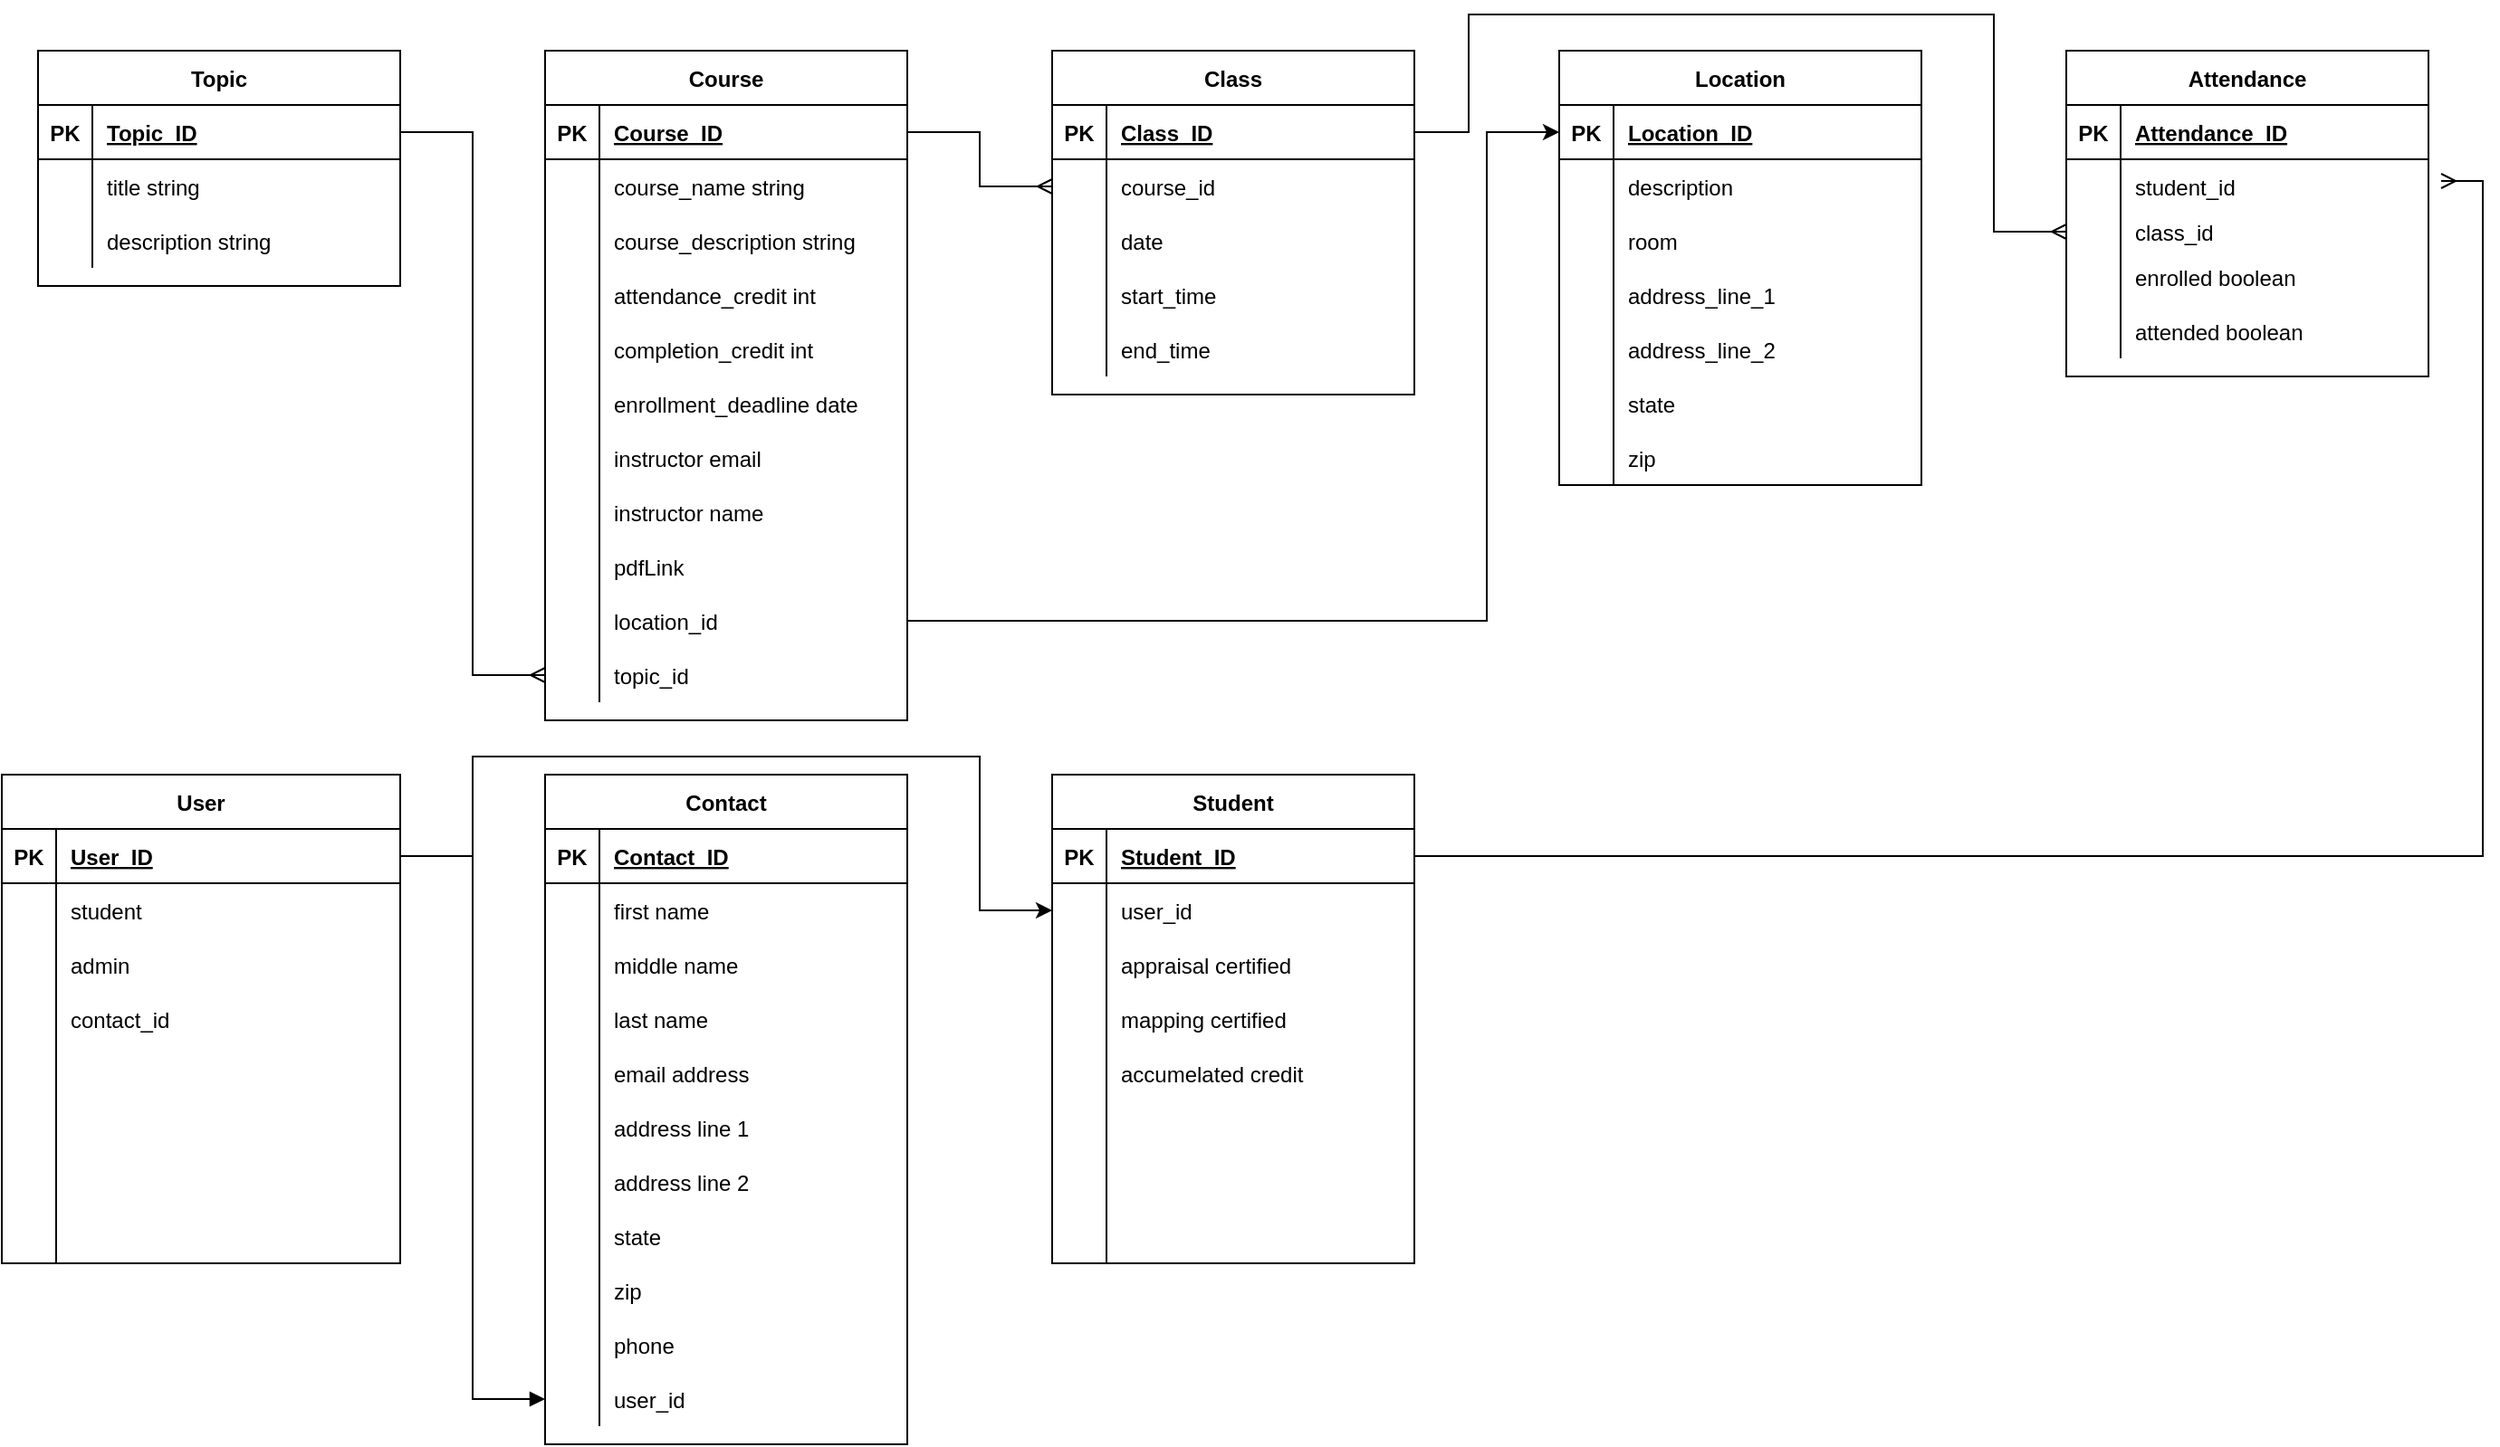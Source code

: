 <mxfile version="23.1.0" type="device">
  <diagram id="R2lEEEUBdFMjLlhIrx00" name="Page-1">
    <mxGraphModel dx="1434" dy="746" grid="1" gridSize="10" guides="1" tooltips="1" connect="1" arrows="1" fold="1" page="1" pageScale="1" pageWidth="1400" pageHeight="850" math="0" shadow="0" extFonts="Permanent Marker^https://fonts.googleapis.com/css?family=Permanent+Marker">
      <root>
        <mxCell id="0" />
        <mxCell id="1" parent="0" />
        <mxCell id="C-vyLk0tnHw3VtMMgP7b-2" value="Attendance" style="shape=table;startSize=30;container=1;collapsible=1;childLayout=tableLayout;fixedRows=1;rowLines=0;fontStyle=1;align=center;resizeLast=1;" parent="1" vertex="1">
          <mxGeometry x="1160" y="40" width="200" height="180" as="geometry" />
        </mxCell>
        <mxCell id="C-vyLk0tnHw3VtMMgP7b-3" value="" style="shape=partialRectangle;collapsible=0;dropTarget=0;pointerEvents=0;fillColor=none;points=[[0,0.5],[1,0.5]];portConstraint=eastwest;top=0;left=0;right=0;bottom=1;" parent="C-vyLk0tnHw3VtMMgP7b-2" vertex="1">
          <mxGeometry y="30" width="200" height="30" as="geometry" />
        </mxCell>
        <mxCell id="C-vyLk0tnHw3VtMMgP7b-4" value="PK" style="shape=partialRectangle;overflow=hidden;connectable=0;fillColor=none;top=0;left=0;bottom=0;right=0;fontStyle=1;" parent="C-vyLk0tnHw3VtMMgP7b-3" vertex="1">
          <mxGeometry width="30" height="30" as="geometry">
            <mxRectangle width="30" height="30" as="alternateBounds" />
          </mxGeometry>
        </mxCell>
        <mxCell id="C-vyLk0tnHw3VtMMgP7b-5" value="Attendance_ID" style="shape=partialRectangle;overflow=hidden;connectable=0;fillColor=none;top=0;left=0;bottom=0;right=0;align=left;spacingLeft=6;fontStyle=5;" parent="C-vyLk0tnHw3VtMMgP7b-3" vertex="1">
          <mxGeometry x="30" width="170" height="30" as="geometry">
            <mxRectangle width="170" height="30" as="alternateBounds" />
          </mxGeometry>
        </mxCell>
        <mxCell id="yCiRMJ1cfCoaxbdF0uGl-57" value="" style="shape=partialRectangle;collapsible=0;dropTarget=0;pointerEvents=0;fillColor=none;points=[[0,0.5],[1,0.5]];portConstraint=eastwest;top=0;left=0;right=0;bottom=0;" parent="C-vyLk0tnHw3VtMMgP7b-2" vertex="1">
          <mxGeometry y="60" width="200" height="30" as="geometry" />
        </mxCell>
        <mxCell id="yCiRMJ1cfCoaxbdF0uGl-58" value="" style="shape=partialRectangle;overflow=hidden;connectable=0;fillColor=none;top=0;left=0;bottom=0;right=0;" parent="yCiRMJ1cfCoaxbdF0uGl-57" vertex="1">
          <mxGeometry width="30" height="30" as="geometry">
            <mxRectangle width="30" height="30" as="alternateBounds" />
          </mxGeometry>
        </mxCell>
        <mxCell id="yCiRMJ1cfCoaxbdF0uGl-59" value="student_id" style="shape=partialRectangle;overflow=hidden;connectable=0;fillColor=none;top=0;left=0;bottom=0;right=0;align=left;spacingLeft=6;" parent="yCiRMJ1cfCoaxbdF0uGl-57" vertex="1">
          <mxGeometry x="30" width="170" height="30" as="geometry">
            <mxRectangle width="170" height="30" as="alternateBounds" />
          </mxGeometry>
        </mxCell>
        <mxCell id="yCiRMJ1cfCoaxbdF0uGl-138" value="" style="shape=partialRectangle;collapsible=0;dropTarget=0;pointerEvents=0;fillColor=none;points=[[0,0.5],[1,0.5]];portConstraint=eastwest;top=0;left=0;right=0;bottom=0;" parent="C-vyLk0tnHw3VtMMgP7b-2" vertex="1">
          <mxGeometry y="90" width="200" height="20" as="geometry" />
        </mxCell>
        <mxCell id="yCiRMJ1cfCoaxbdF0uGl-139" value="" style="shape=partialRectangle;overflow=hidden;connectable=0;fillColor=none;top=0;left=0;bottom=0;right=0;" parent="yCiRMJ1cfCoaxbdF0uGl-138" vertex="1">
          <mxGeometry width="30" height="20" as="geometry">
            <mxRectangle width="30" height="20" as="alternateBounds" />
          </mxGeometry>
        </mxCell>
        <mxCell id="yCiRMJ1cfCoaxbdF0uGl-140" value="class_id" style="shape=partialRectangle;overflow=hidden;connectable=0;fillColor=none;top=0;left=0;bottom=0;right=0;align=left;spacingLeft=6;" parent="yCiRMJ1cfCoaxbdF0uGl-138" vertex="1">
          <mxGeometry x="30" width="170" height="20" as="geometry">
            <mxRectangle width="170" height="20" as="alternateBounds" />
          </mxGeometry>
        </mxCell>
        <mxCell id="yCiRMJ1cfCoaxbdF0uGl-188" value="" style="shape=partialRectangle;collapsible=0;dropTarget=0;pointerEvents=0;fillColor=none;points=[[0,0.5],[1,0.5]];portConstraint=eastwest;top=0;left=0;right=0;bottom=0;" parent="C-vyLk0tnHw3VtMMgP7b-2" vertex="1">
          <mxGeometry y="110" width="200" height="30" as="geometry" />
        </mxCell>
        <mxCell id="yCiRMJ1cfCoaxbdF0uGl-189" value="" style="shape=partialRectangle;overflow=hidden;connectable=0;fillColor=none;top=0;left=0;bottom=0;right=0;" parent="yCiRMJ1cfCoaxbdF0uGl-188" vertex="1">
          <mxGeometry width="30" height="30" as="geometry">
            <mxRectangle width="30" height="30" as="alternateBounds" />
          </mxGeometry>
        </mxCell>
        <mxCell id="yCiRMJ1cfCoaxbdF0uGl-190" value="enrolled boolean" style="shape=partialRectangle;overflow=hidden;connectable=0;fillColor=none;top=0;left=0;bottom=0;right=0;align=left;spacingLeft=6;" parent="yCiRMJ1cfCoaxbdF0uGl-188" vertex="1">
          <mxGeometry x="30" width="170" height="30" as="geometry">
            <mxRectangle width="170" height="30" as="alternateBounds" />
          </mxGeometry>
        </mxCell>
        <mxCell id="yCiRMJ1cfCoaxbdF0uGl-224" value="" style="shape=partialRectangle;collapsible=0;dropTarget=0;pointerEvents=0;fillColor=none;points=[[0,0.5],[1,0.5]];portConstraint=eastwest;top=0;left=0;right=0;bottom=0;" parent="C-vyLk0tnHw3VtMMgP7b-2" vertex="1">
          <mxGeometry y="140" width="200" height="30" as="geometry" />
        </mxCell>
        <mxCell id="yCiRMJ1cfCoaxbdF0uGl-225" value="" style="shape=partialRectangle;overflow=hidden;connectable=0;fillColor=none;top=0;left=0;bottom=0;right=0;" parent="yCiRMJ1cfCoaxbdF0uGl-224" vertex="1">
          <mxGeometry width="30" height="30" as="geometry">
            <mxRectangle width="30" height="30" as="alternateBounds" />
          </mxGeometry>
        </mxCell>
        <mxCell id="yCiRMJ1cfCoaxbdF0uGl-226" value="attended boolean" style="shape=partialRectangle;overflow=hidden;connectable=0;fillColor=none;top=0;left=0;bottom=0;right=0;align=left;spacingLeft=6;" parent="yCiRMJ1cfCoaxbdF0uGl-224" vertex="1">
          <mxGeometry x="30" width="170" height="30" as="geometry">
            <mxRectangle width="170" height="30" as="alternateBounds" />
          </mxGeometry>
        </mxCell>
        <mxCell id="C-vyLk0tnHw3VtMMgP7b-23" value="Student" style="shape=table;startSize=30;container=1;collapsible=1;childLayout=tableLayout;fixedRows=1;rowLines=0;fontStyle=1;align=center;resizeLast=1;" parent="1" vertex="1">
          <mxGeometry x="600" y="440" width="200" height="270" as="geometry" />
        </mxCell>
        <mxCell id="C-vyLk0tnHw3VtMMgP7b-24" value="" style="shape=partialRectangle;collapsible=0;dropTarget=0;pointerEvents=0;fillColor=none;points=[[0,0.5],[1,0.5]];portConstraint=eastwest;top=0;left=0;right=0;bottom=1;" parent="C-vyLk0tnHw3VtMMgP7b-23" vertex="1">
          <mxGeometry y="30" width="200" height="30" as="geometry" />
        </mxCell>
        <mxCell id="C-vyLk0tnHw3VtMMgP7b-25" value="PK" style="shape=partialRectangle;overflow=hidden;connectable=0;fillColor=none;top=0;left=0;bottom=0;right=0;fontStyle=1;" parent="C-vyLk0tnHw3VtMMgP7b-24" vertex="1">
          <mxGeometry width="30" height="30" as="geometry">
            <mxRectangle width="30" height="30" as="alternateBounds" />
          </mxGeometry>
        </mxCell>
        <mxCell id="C-vyLk0tnHw3VtMMgP7b-26" value="Student_ID" style="shape=partialRectangle;overflow=hidden;connectable=0;fillColor=none;top=0;left=0;bottom=0;right=0;align=left;spacingLeft=6;fontStyle=5;" parent="C-vyLk0tnHw3VtMMgP7b-24" vertex="1">
          <mxGeometry x="30" width="170" height="30" as="geometry">
            <mxRectangle width="170" height="30" as="alternateBounds" />
          </mxGeometry>
        </mxCell>
        <mxCell id="C-vyLk0tnHw3VtMMgP7b-27" value="" style="shape=partialRectangle;collapsible=0;dropTarget=0;pointerEvents=0;fillColor=none;points=[[0,0.5],[1,0.5]];portConstraint=eastwest;top=0;left=0;right=0;bottom=0;" parent="C-vyLk0tnHw3VtMMgP7b-23" vertex="1">
          <mxGeometry y="60" width="200" height="30" as="geometry" />
        </mxCell>
        <mxCell id="C-vyLk0tnHw3VtMMgP7b-28" value="" style="shape=partialRectangle;overflow=hidden;connectable=0;fillColor=none;top=0;left=0;bottom=0;right=0;" parent="C-vyLk0tnHw3VtMMgP7b-27" vertex="1">
          <mxGeometry width="30" height="30" as="geometry">
            <mxRectangle width="30" height="30" as="alternateBounds" />
          </mxGeometry>
        </mxCell>
        <mxCell id="C-vyLk0tnHw3VtMMgP7b-29" value="user_id" style="shape=partialRectangle;overflow=hidden;connectable=0;fillColor=none;top=0;left=0;bottom=0;right=0;align=left;spacingLeft=6;" parent="C-vyLk0tnHw3VtMMgP7b-27" vertex="1">
          <mxGeometry x="30" width="170" height="30" as="geometry">
            <mxRectangle width="170" height="30" as="alternateBounds" />
          </mxGeometry>
        </mxCell>
        <mxCell id="yCiRMJ1cfCoaxbdF0uGl-1" value="" style="shape=partialRectangle;collapsible=0;dropTarget=0;pointerEvents=0;fillColor=none;points=[[0,0.5],[1,0.5]];portConstraint=eastwest;top=0;left=0;right=0;bottom=0;" parent="C-vyLk0tnHw3VtMMgP7b-23" vertex="1">
          <mxGeometry y="90" width="200" height="30" as="geometry" />
        </mxCell>
        <mxCell id="yCiRMJ1cfCoaxbdF0uGl-2" value="" style="shape=partialRectangle;overflow=hidden;connectable=0;fillColor=none;top=0;left=0;bottom=0;right=0;" parent="yCiRMJ1cfCoaxbdF0uGl-1" vertex="1">
          <mxGeometry width="30" height="30" as="geometry">
            <mxRectangle width="30" height="30" as="alternateBounds" />
          </mxGeometry>
        </mxCell>
        <mxCell id="yCiRMJ1cfCoaxbdF0uGl-3" value="appraisal certified" style="shape=partialRectangle;overflow=hidden;connectable=0;fillColor=none;top=0;left=0;bottom=0;right=0;align=left;spacingLeft=6;" parent="yCiRMJ1cfCoaxbdF0uGl-1" vertex="1">
          <mxGeometry x="30" width="170" height="30" as="geometry">
            <mxRectangle width="170" height="30" as="alternateBounds" />
          </mxGeometry>
        </mxCell>
        <mxCell id="yCiRMJ1cfCoaxbdF0uGl-5" value="" style="shape=partialRectangle;collapsible=0;dropTarget=0;pointerEvents=0;fillColor=none;points=[[0,0.5],[1,0.5]];portConstraint=eastwest;top=0;left=0;right=0;bottom=0;" parent="C-vyLk0tnHw3VtMMgP7b-23" vertex="1">
          <mxGeometry y="120" width="200" height="30" as="geometry" />
        </mxCell>
        <mxCell id="yCiRMJ1cfCoaxbdF0uGl-6" value="" style="shape=partialRectangle;overflow=hidden;connectable=0;fillColor=none;top=0;left=0;bottom=0;right=0;" parent="yCiRMJ1cfCoaxbdF0uGl-5" vertex="1">
          <mxGeometry width="30" height="30" as="geometry">
            <mxRectangle width="30" height="30" as="alternateBounds" />
          </mxGeometry>
        </mxCell>
        <mxCell id="yCiRMJ1cfCoaxbdF0uGl-7" value="mapping certified" style="shape=partialRectangle;overflow=hidden;connectable=0;fillColor=none;top=0;left=0;bottom=0;right=0;align=left;spacingLeft=6;" parent="yCiRMJ1cfCoaxbdF0uGl-5" vertex="1">
          <mxGeometry x="30" width="170" height="30" as="geometry">
            <mxRectangle width="170" height="30" as="alternateBounds" />
          </mxGeometry>
        </mxCell>
        <mxCell id="yCiRMJ1cfCoaxbdF0uGl-8" value="" style="shape=partialRectangle;collapsible=0;dropTarget=0;pointerEvents=0;fillColor=none;points=[[0,0.5],[1,0.5]];portConstraint=eastwest;top=0;left=0;right=0;bottom=0;" parent="C-vyLk0tnHw3VtMMgP7b-23" vertex="1">
          <mxGeometry y="150" width="200" height="30" as="geometry" />
        </mxCell>
        <mxCell id="yCiRMJ1cfCoaxbdF0uGl-9" value="" style="shape=partialRectangle;overflow=hidden;connectable=0;fillColor=none;top=0;left=0;bottom=0;right=0;" parent="yCiRMJ1cfCoaxbdF0uGl-8" vertex="1">
          <mxGeometry width="30" height="30" as="geometry">
            <mxRectangle width="30" height="30" as="alternateBounds" />
          </mxGeometry>
        </mxCell>
        <mxCell id="yCiRMJ1cfCoaxbdF0uGl-10" value="accumelated credit" style="shape=partialRectangle;overflow=hidden;connectable=0;fillColor=none;top=0;left=0;bottom=0;right=0;align=left;spacingLeft=6;" parent="yCiRMJ1cfCoaxbdF0uGl-8" vertex="1">
          <mxGeometry x="30" width="170" height="30" as="geometry">
            <mxRectangle width="170" height="30" as="alternateBounds" />
          </mxGeometry>
        </mxCell>
        <mxCell id="yCiRMJ1cfCoaxbdF0uGl-11" value="" style="shape=partialRectangle;collapsible=0;dropTarget=0;pointerEvents=0;fillColor=none;points=[[0,0.5],[1,0.5]];portConstraint=eastwest;top=0;left=0;right=0;bottom=0;" parent="C-vyLk0tnHw3VtMMgP7b-23" vertex="1">
          <mxGeometry y="180" width="200" height="30" as="geometry" />
        </mxCell>
        <mxCell id="yCiRMJ1cfCoaxbdF0uGl-12" value="" style="shape=partialRectangle;overflow=hidden;connectable=0;fillColor=none;top=0;left=0;bottom=0;right=0;" parent="yCiRMJ1cfCoaxbdF0uGl-11" vertex="1">
          <mxGeometry width="30" height="30" as="geometry">
            <mxRectangle width="30" height="30" as="alternateBounds" />
          </mxGeometry>
        </mxCell>
        <mxCell id="yCiRMJ1cfCoaxbdF0uGl-13" value="" style="shape=partialRectangle;overflow=hidden;connectable=0;fillColor=none;top=0;left=0;bottom=0;right=0;align=left;spacingLeft=6;" parent="yCiRMJ1cfCoaxbdF0uGl-11" vertex="1">
          <mxGeometry x="30" width="170" height="30" as="geometry">
            <mxRectangle width="170" height="30" as="alternateBounds" />
          </mxGeometry>
        </mxCell>
        <mxCell id="yCiRMJ1cfCoaxbdF0uGl-47" value="" style="shape=partialRectangle;collapsible=0;dropTarget=0;pointerEvents=0;fillColor=none;points=[[0,0.5],[1,0.5]];portConstraint=eastwest;top=0;left=0;right=0;bottom=0;" parent="C-vyLk0tnHw3VtMMgP7b-23" vertex="1">
          <mxGeometry y="210" width="200" height="30" as="geometry" />
        </mxCell>
        <mxCell id="yCiRMJ1cfCoaxbdF0uGl-48" value="" style="shape=partialRectangle;overflow=hidden;connectable=0;fillColor=none;top=0;left=0;bottom=0;right=0;" parent="yCiRMJ1cfCoaxbdF0uGl-47" vertex="1">
          <mxGeometry width="30" height="30" as="geometry">
            <mxRectangle width="30" height="30" as="alternateBounds" />
          </mxGeometry>
        </mxCell>
        <mxCell id="yCiRMJ1cfCoaxbdF0uGl-49" value="" style="shape=partialRectangle;overflow=hidden;connectable=0;fillColor=none;top=0;left=0;bottom=0;right=0;align=left;spacingLeft=6;" parent="yCiRMJ1cfCoaxbdF0uGl-47" vertex="1">
          <mxGeometry x="30" width="170" height="30" as="geometry">
            <mxRectangle width="170" height="30" as="alternateBounds" />
          </mxGeometry>
        </mxCell>
        <mxCell id="cM-3AwbJSncik8-zguor-1" value="" style="shape=partialRectangle;collapsible=0;dropTarget=0;pointerEvents=0;fillColor=none;points=[[0,0.5],[1,0.5]];portConstraint=eastwest;top=0;left=0;right=0;bottom=0;" parent="C-vyLk0tnHw3VtMMgP7b-23" vertex="1">
          <mxGeometry y="240" width="200" height="30" as="geometry" />
        </mxCell>
        <mxCell id="cM-3AwbJSncik8-zguor-2" value="" style="shape=partialRectangle;overflow=hidden;connectable=0;fillColor=none;top=0;left=0;bottom=0;right=0;" parent="cM-3AwbJSncik8-zguor-1" vertex="1">
          <mxGeometry width="30" height="30" as="geometry">
            <mxRectangle width="30" height="30" as="alternateBounds" />
          </mxGeometry>
        </mxCell>
        <mxCell id="cM-3AwbJSncik8-zguor-3" value="" style="shape=partialRectangle;overflow=hidden;connectable=0;fillColor=none;top=0;left=0;bottom=0;right=0;align=left;spacingLeft=6;" parent="cM-3AwbJSncik8-zguor-1" vertex="1">
          <mxGeometry x="30" width="170" height="30" as="geometry">
            <mxRectangle width="170" height="30" as="alternateBounds" />
          </mxGeometry>
        </mxCell>
        <mxCell id="yCiRMJ1cfCoaxbdF0uGl-72" value="Class" style="shape=table;startSize=30;container=1;collapsible=1;childLayout=tableLayout;fixedRows=1;rowLines=0;fontStyle=1;align=center;resizeLast=1;" parent="1" vertex="1">
          <mxGeometry x="600" y="40" width="200" height="190" as="geometry">
            <mxRectangle x="580" y="40" width="70" height="30" as="alternateBounds" />
          </mxGeometry>
        </mxCell>
        <mxCell id="yCiRMJ1cfCoaxbdF0uGl-73" value="" style="shape=partialRectangle;collapsible=0;dropTarget=0;pointerEvents=0;fillColor=none;points=[[0,0.5],[1,0.5]];portConstraint=eastwest;top=0;left=0;right=0;bottom=1;" parent="yCiRMJ1cfCoaxbdF0uGl-72" vertex="1">
          <mxGeometry y="30" width="200" height="30" as="geometry" />
        </mxCell>
        <mxCell id="yCiRMJ1cfCoaxbdF0uGl-74" value="PK" style="shape=partialRectangle;overflow=hidden;connectable=0;fillColor=none;top=0;left=0;bottom=0;right=0;fontStyle=1;" parent="yCiRMJ1cfCoaxbdF0uGl-73" vertex="1">
          <mxGeometry width="30" height="30" as="geometry">
            <mxRectangle width="30" height="30" as="alternateBounds" />
          </mxGeometry>
        </mxCell>
        <mxCell id="yCiRMJ1cfCoaxbdF0uGl-75" value="Class_ID" style="shape=partialRectangle;overflow=hidden;connectable=0;fillColor=none;top=0;left=0;bottom=0;right=0;align=left;spacingLeft=6;fontStyle=5;" parent="yCiRMJ1cfCoaxbdF0uGl-73" vertex="1">
          <mxGeometry x="30" width="170" height="30" as="geometry">
            <mxRectangle width="170" height="30" as="alternateBounds" />
          </mxGeometry>
        </mxCell>
        <mxCell id="yCiRMJ1cfCoaxbdF0uGl-85" value="" style="shape=partialRectangle;collapsible=0;dropTarget=0;pointerEvents=0;fillColor=none;points=[[0,0.5],[1,0.5]];portConstraint=eastwest;top=0;left=0;right=0;bottom=0;" parent="yCiRMJ1cfCoaxbdF0uGl-72" vertex="1">
          <mxGeometry y="60" width="200" height="30" as="geometry" />
        </mxCell>
        <mxCell id="yCiRMJ1cfCoaxbdF0uGl-86" value="" style="shape=partialRectangle;overflow=hidden;connectable=0;fillColor=none;top=0;left=0;bottom=0;right=0;" parent="yCiRMJ1cfCoaxbdF0uGl-85" vertex="1">
          <mxGeometry width="30" height="30" as="geometry">
            <mxRectangle width="30" height="30" as="alternateBounds" />
          </mxGeometry>
        </mxCell>
        <mxCell id="yCiRMJ1cfCoaxbdF0uGl-87" value="course_id" style="shape=partialRectangle;overflow=hidden;connectable=0;fillColor=none;top=0;left=0;bottom=0;right=0;align=left;spacingLeft=6;" parent="yCiRMJ1cfCoaxbdF0uGl-85" vertex="1">
          <mxGeometry x="30" width="170" height="30" as="geometry">
            <mxRectangle width="170" height="30" as="alternateBounds" />
          </mxGeometry>
        </mxCell>
        <mxCell id="yCiRMJ1cfCoaxbdF0uGl-88" value="" style="shape=partialRectangle;collapsible=0;dropTarget=0;pointerEvents=0;fillColor=none;points=[[0,0.5],[1,0.5]];portConstraint=eastwest;top=0;left=0;right=0;bottom=0;" parent="yCiRMJ1cfCoaxbdF0uGl-72" vertex="1">
          <mxGeometry y="90" width="200" height="30" as="geometry" />
        </mxCell>
        <mxCell id="yCiRMJ1cfCoaxbdF0uGl-89" value="" style="shape=partialRectangle;overflow=hidden;connectable=0;fillColor=none;top=0;left=0;bottom=0;right=0;" parent="yCiRMJ1cfCoaxbdF0uGl-88" vertex="1">
          <mxGeometry width="30" height="30" as="geometry">
            <mxRectangle width="30" height="30" as="alternateBounds" />
          </mxGeometry>
        </mxCell>
        <mxCell id="yCiRMJ1cfCoaxbdF0uGl-90" value="date " style="shape=partialRectangle;overflow=hidden;connectable=0;fillColor=none;top=0;left=0;bottom=0;right=0;align=left;spacingLeft=6;" parent="yCiRMJ1cfCoaxbdF0uGl-88" vertex="1">
          <mxGeometry x="30" width="170" height="30" as="geometry">
            <mxRectangle width="170" height="30" as="alternateBounds" />
          </mxGeometry>
        </mxCell>
        <mxCell id="yCiRMJ1cfCoaxbdF0uGl-91" value="" style="shape=partialRectangle;collapsible=0;dropTarget=0;pointerEvents=0;fillColor=none;points=[[0,0.5],[1,0.5]];portConstraint=eastwest;top=0;left=0;right=0;bottom=0;" parent="yCiRMJ1cfCoaxbdF0uGl-72" vertex="1">
          <mxGeometry y="120" width="200" height="30" as="geometry" />
        </mxCell>
        <mxCell id="yCiRMJ1cfCoaxbdF0uGl-92" value="" style="shape=partialRectangle;overflow=hidden;connectable=0;fillColor=none;top=0;left=0;bottom=0;right=0;" parent="yCiRMJ1cfCoaxbdF0uGl-91" vertex="1">
          <mxGeometry width="30" height="30" as="geometry">
            <mxRectangle width="30" height="30" as="alternateBounds" />
          </mxGeometry>
        </mxCell>
        <mxCell id="yCiRMJ1cfCoaxbdF0uGl-93" value="start_time " style="shape=partialRectangle;overflow=hidden;connectable=0;fillColor=none;top=0;left=0;bottom=0;right=0;align=left;spacingLeft=6;" parent="yCiRMJ1cfCoaxbdF0uGl-91" vertex="1">
          <mxGeometry x="30" width="170" height="30" as="geometry">
            <mxRectangle width="170" height="30" as="alternateBounds" />
          </mxGeometry>
        </mxCell>
        <mxCell id="yCiRMJ1cfCoaxbdF0uGl-191" value="" style="shape=partialRectangle;collapsible=0;dropTarget=0;pointerEvents=0;fillColor=none;points=[[0,0.5],[1,0.5]];portConstraint=eastwest;top=0;left=0;right=0;bottom=0;" parent="yCiRMJ1cfCoaxbdF0uGl-72" vertex="1">
          <mxGeometry y="150" width="200" height="30" as="geometry" />
        </mxCell>
        <mxCell id="yCiRMJ1cfCoaxbdF0uGl-192" value="" style="shape=partialRectangle;overflow=hidden;connectable=0;fillColor=none;top=0;left=0;bottom=0;right=0;" parent="yCiRMJ1cfCoaxbdF0uGl-191" vertex="1">
          <mxGeometry width="30" height="30" as="geometry">
            <mxRectangle width="30" height="30" as="alternateBounds" />
          </mxGeometry>
        </mxCell>
        <mxCell id="yCiRMJ1cfCoaxbdF0uGl-193" value="end_time " style="shape=partialRectangle;overflow=hidden;connectable=0;fillColor=none;top=0;left=0;bottom=0;right=0;align=left;spacingLeft=6;" parent="yCiRMJ1cfCoaxbdF0uGl-191" vertex="1">
          <mxGeometry x="30" width="170" height="30" as="geometry">
            <mxRectangle width="170" height="30" as="alternateBounds" />
          </mxGeometry>
        </mxCell>
        <mxCell id="yCiRMJ1cfCoaxbdF0uGl-163" value="Course" style="shape=table;startSize=30;container=1;collapsible=1;childLayout=tableLayout;fixedRows=1;rowLines=0;fontStyle=1;align=center;resizeLast=1;" parent="1" vertex="1">
          <mxGeometry x="320" y="40" width="200" height="370" as="geometry" />
        </mxCell>
        <mxCell id="yCiRMJ1cfCoaxbdF0uGl-164" value="" style="shape=partialRectangle;collapsible=0;dropTarget=0;pointerEvents=0;fillColor=none;points=[[0,0.5],[1,0.5]];portConstraint=eastwest;top=0;left=0;right=0;bottom=1;" parent="yCiRMJ1cfCoaxbdF0uGl-163" vertex="1">
          <mxGeometry y="30" width="200" height="30" as="geometry" />
        </mxCell>
        <mxCell id="yCiRMJ1cfCoaxbdF0uGl-165" value="PK" style="shape=partialRectangle;overflow=hidden;connectable=0;fillColor=none;top=0;left=0;bottom=0;right=0;fontStyle=1;" parent="yCiRMJ1cfCoaxbdF0uGl-164" vertex="1">
          <mxGeometry width="30" height="30" as="geometry">
            <mxRectangle width="30" height="30" as="alternateBounds" />
          </mxGeometry>
        </mxCell>
        <mxCell id="yCiRMJ1cfCoaxbdF0uGl-166" value="Course_ID" style="shape=partialRectangle;overflow=hidden;connectable=0;fillColor=none;top=0;left=0;bottom=0;right=0;align=left;spacingLeft=6;fontStyle=5;" parent="yCiRMJ1cfCoaxbdF0uGl-164" vertex="1">
          <mxGeometry x="30" width="170" height="30" as="geometry">
            <mxRectangle width="170" height="30" as="alternateBounds" />
          </mxGeometry>
        </mxCell>
        <mxCell id="yCiRMJ1cfCoaxbdF0uGl-170" value="" style="shape=partialRectangle;collapsible=0;dropTarget=0;pointerEvents=0;fillColor=none;points=[[0,0.5],[1,0.5]];portConstraint=eastwest;top=0;left=0;right=0;bottom=0;" parent="yCiRMJ1cfCoaxbdF0uGl-163" vertex="1">
          <mxGeometry y="60" width="200" height="30" as="geometry" />
        </mxCell>
        <mxCell id="yCiRMJ1cfCoaxbdF0uGl-171" value="" style="shape=partialRectangle;overflow=hidden;connectable=0;fillColor=none;top=0;left=0;bottom=0;right=0;" parent="yCiRMJ1cfCoaxbdF0uGl-170" vertex="1">
          <mxGeometry width="30" height="30" as="geometry">
            <mxRectangle width="30" height="30" as="alternateBounds" />
          </mxGeometry>
        </mxCell>
        <mxCell id="yCiRMJ1cfCoaxbdF0uGl-172" value="course_name string" style="shape=partialRectangle;overflow=hidden;connectable=0;fillColor=none;top=0;left=0;bottom=0;right=0;align=left;spacingLeft=6;" parent="yCiRMJ1cfCoaxbdF0uGl-170" vertex="1">
          <mxGeometry x="30" width="170" height="30" as="geometry">
            <mxRectangle width="170" height="30" as="alternateBounds" />
          </mxGeometry>
        </mxCell>
        <mxCell id="yCiRMJ1cfCoaxbdF0uGl-173" value="" style="shape=partialRectangle;collapsible=0;dropTarget=0;pointerEvents=0;fillColor=none;points=[[0,0.5],[1,0.5]];portConstraint=eastwest;top=0;left=0;right=0;bottom=0;" parent="yCiRMJ1cfCoaxbdF0uGl-163" vertex="1">
          <mxGeometry y="90" width="200" height="30" as="geometry" />
        </mxCell>
        <mxCell id="yCiRMJ1cfCoaxbdF0uGl-174" value="" style="shape=partialRectangle;overflow=hidden;connectable=0;fillColor=none;top=0;left=0;bottom=0;right=0;" parent="yCiRMJ1cfCoaxbdF0uGl-173" vertex="1">
          <mxGeometry width="30" height="30" as="geometry">
            <mxRectangle width="30" height="30" as="alternateBounds" />
          </mxGeometry>
        </mxCell>
        <mxCell id="yCiRMJ1cfCoaxbdF0uGl-175" value="course_description string " style="shape=partialRectangle;overflow=hidden;connectable=0;fillColor=none;top=0;left=0;bottom=0;right=0;align=left;spacingLeft=6;" parent="yCiRMJ1cfCoaxbdF0uGl-173" vertex="1">
          <mxGeometry x="30" width="170" height="30" as="geometry">
            <mxRectangle width="170" height="30" as="alternateBounds" />
          </mxGeometry>
        </mxCell>
        <mxCell id="yCiRMJ1cfCoaxbdF0uGl-182" value="" style="shape=partialRectangle;collapsible=0;dropTarget=0;pointerEvents=0;fillColor=none;points=[[0,0.5],[1,0.5]];portConstraint=eastwest;top=0;left=0;right=0;bottom=0;" parent="yCiRMJ1cfCoaxbdF0uGl-163" vertex="1">
          <mxGeometry y="120" width="200" height="30" as="geometry" />
        </mxCell>
        <mxCell id="yCiRMJ1cfCoaxbdF0uGl-183" value="" style="shape=partialRectangle;overflow=hidden;connectable=0;fillColor=none;top=0;left=0;bottom=0;right=0;" parent="yCiRMJ1cfCoaxbdF0uGl-182" vertex="1">
          <mxGeometry width="30" height="30" as="geometry">
            <mxRectangle width="30" height="30" as="alternateBounds" />
          </mxGeometry>
        </mxCell>
        <mxCell id="yCiRMJ1cfCoaxbdF0uGl-184" value="attendance_credit int" style="shape=partialRectangle;overflow=hidden;connectable=0;fillColor=none;top=0;left=0;bottom=0;right=0;align=left;spacingLeft=6;" parent="yCiRMJ1cfCoaxbdF0uGl-182" vertex="1">
          <mxGeometry x="30" width="170" height="30" as="geometry">
            <mxRectangle width="170" height="30" as="alternateBounds" />
          </mxGeometry>
        </mxCell>
        <mxCell id="yCiRMJ1cfCoaxbdF0uGl-218" value="" style="shape=partialRectangle;collapsible=0;dropTarget=0;pointerEvents=0;fillColor=none;points=[[0,0.5],[1,0.5]];portConstraint=eastwest;top=0;left=0;right=0;bottom=0;" parent="yCiRMJ1cfCoaxbdF0uGl-163" vertex="1">
          <mxGeometry y="150" width="200" height="30" as="geometry" />
        </mxCell>
        <mxCell id="yCiRMJ1cfCoaxbdF0uGl-219" value="" style="shape=partialRectangle;overflow=hidden;connectable=0;fillColor=none;top=0;left=0;bottom=0;right=0;" parent="yCiRMJ1cfCoaxbdF0uGl-218" vertex="1">
          <mxGeometry width="30" height="30" as="geometry">
            <mxRectangle width="30" height="30" as="alternateBounds" />
          </mxGeometry>
        </mxCell>
        <mxCell id="yCiRMJ1cfCoaxbdF0uGl-220" value="completion_credit int" style="shape=partialRectangle;overflow=hidden;connectable=0;fillColor=none;top=0;left=0;bottom=0;right=0;align=left;spacingLeft=6;" parent="yCiRMJ1cfCoaxbdF0uGl-218" vertex="1">
          <mxGeometry x="30" width="170" height="30" as="geometry">
            <mxRectangle width="170" height="30" as="alternateBounds" />
          </mxGeometry>
        </mxCell>
        <mxCell id="yCiRMJ1cfCoaxbdF0uGl-221" value="" style="shape=partialRectangle;collapsible=0;dropTarget=0;pointerEvents=0;fillColor=none;points=[[0,0.5],[1,0.5]];portConstraint=eastwest;top=0;left=0;right=0;bottom=0;" parent="yCiRMJ1cfCoaxbdF0uGl-163" vertex="1">
          <mxGeometry y="180" width="200" height="30" as="geometry" />
        </mxCell>
        <mxCell id="yCiRMJ1cfCoaxbdF0uGl-222" value="" style="shape=partialRectangle;overflow=hidden;connectable=0;fillColor=none;top=0;left=0;bottom=0;right=0;" parent="yCiRMJ1cfCoaxbdF0uGl-221" vertex="1">
          <mxGeometry width="30" height="30" as="geometry">
            <mxRectangle width="30" height="30" as="alternateBounds" />
          </mxGeometry>
        </mxCell>
        <mxCell id="yCiRMJ1cfCoaxbdF0uGl-223" value="enrollment_deadline date" style="shape=partialRectangle;overflow=hidden;connectable=0;fillColor=none;top=0;left=0;bottom=0;right=0;align=left;spacingLeft=6;" parent="yCiRMJ1cfCoaxbdF0uGl-221" vertex="1">
          <mxGeometry x="30" width="170" height="30" as="geometry">
            <mxRectangle width="170" height="30" as="alternateBounds" />
          </mxGeometry>
        </mxCell>
        <mxCell id="yCiRMJ1cfCoaxbdF0uGl-324" value="" style="shape=partialRectangle;collapsible=0;dropTarget=0;pointerEvents=0;fillColor=none;points=[[0,0.5],[1,0.5]];portConstraint=eastwest;top=0;left=0;right=0;bottom=0;" parent="yCiRMJ1cfCoaxbdF0uGl-163" vertex="1">
          <mxGeometry y="210" width="200" height="30" as="geometry" />
        </mxCell>
        <mxCell id="yCiRMJ1cfCoaxbdF0uGl-325" value="" style="shape=partialRectangle;overflow=hidden;connectable=0;fillColor=none;top=0;left=0;bottom=0;right=0;" parent="yCiRMJ1cfCoaxbdF0uGl-324" vertex="1">
          <mxGeometry width="30" height="30" as="geometry">
            <mxRectangle width="30" height="30" as="alternateBounds" />
          </mxGeometry>
        </mxCell>
        <mxCell id="yCiRMJ1cfCoaxbdF0uGl-326" value="instructor email" style="shape=partialRectangle;overflow=hidden;connectable=0;fillColor=none;top=0;left=0;bottom=0;right=0;align=left;spacingLeft=6;" parent="yCiRMJ1cfCoaxbdF0uGl-324" vertex="1">
          <mxGeometry x="30" width="170" height="30" as="geometry">
            <mxRectangle width="170" height="30" as="alternateBounds" />
          </mxGeometry>
        </mxCell>
        <mxCell id="yCiRMJ1cfCoaxbdF0uGl-351" value="" style="shape=partialRectangle;collapsible=0;dropTarget=0;pointerEvents=0;fillColor=none;points=[[0,0.5],[1,0.5]];portConstraint=eastwest;top=0;left=0;right=0;bottom=0;" parent="yCiRMJ1cfCoaxbdF0uGl-163" vertex="1">
          <mxGeometry y="240" width="200" height="30" as="geometry" />
        </mxCell>
        <mxCell id="yCiRMJ1cfCoaxbdF0uGl-352" value="" style="shape=partialRectangle;overflow=hidden;connectable=0;fillColor=none;top=0;left=0;bottom=0;right=0;" parent="yCiRMJ1cfCoaxbdF0uGl-351" vertex="1">
          <mxGeometry width="30" height="30" as="geometry">
            <mxRectangle width="30" height="30" as="alternateBounds" />
          </mxGeometry>
        </mxCell>
        <mxCell id="yCiRMJ1cfCoaxbdF0uGl-353" value="instructor name" style="shape=partialRectangle;overflow=hidden;connectable=0;fillColor=none;top=0;left=0;bottom=0;right=0;align=left;spacingLeft=6;" parent="yCiRMJ1cfCoaxbdF0uGl-351" vertex="1">
          <mxGeometry x="30" width="170" height="30" as="geometry">
            <mxRectangle width="170" height="30" as="alternateBounds" />
          </mxGeometry>
        </mxCell>
        <mxCell id="J1IaHsxNsEfkVveE26TG-63" value="" style="shape=partialRectangle;collapsible=0;dropTarget=0;pointerEvents=0;fillColor=none;points=[[0,0.5],[1,0.5]];portConstraint=eastwest;top=0;left=0;right=0;bottom=0;" vertex="1" parent="yCiRMJ1cfCoaxbdF0uGl-163">
          <mxGeometry y="270" width="200" height="30" as="geometry" />
        </mxCell>
        <mxCell id="J1IaHsxNsEfkVveE26TG-64" value="" style="shape=partialRectangle;overflow=hidden;connectable=0;fillColor=none;top=0;left=0;bottom=0;right=0;" vertex="1" parent="J1IaHsxNsEfkVveE26TG-63">
          <mxGeometry width="30" height="30" as="geometry">
            <mxRectangle width="30" height="30" as="alternateBounds" />
          </mxGeometry>
        </mxCell>
        <mxCell id="J1IaHsxNsEfkVveE26TG-65" value="pdfLink" style="shape=partialRectangle;overflow=hidden;connectable=0;fillColor=none;top=0;left=0;bottom=0;right=0;align=left;spacingLeft=6;" vertex="1" parent="J1IaHsxNsEfkVveE26TG-63">
          <mxGeometry x="30" width="170" height="30" as="geometry">
            <mxRectangle width="170" height="30" as="alternateBounds" />
          </mxGeometry>
        </mxCell>
        <mxCell id="J1IaHsxNsEfkVveE26TG-66" value="" style="shape=partialRectangle;collapsible=0;dropTarget=0;pointerEvents=0;fillColor=none;points=[[0,0.5],[1,0.5]];portConstraint=eastwest;top=0;left=0;right=0;bottom=0;" vertex="1" parent="yCiRMJ1cfCoaxbdF0uGl-163">
          <mxGeometry y="300" width="200" height="30" as="geometry" />
        </mxCell>
        <mxCell id="J1IaHsxNsEfkVveE26TG-67" value="" style="shape=partialRectangle;overflow=hidden;connectable=0;fillColor=none;top=0;left=0;bottom=0;right=0;" vertex="1" parent="J1IaHsxNsEfkVveE26TG-66">
          <mxGeometry width="30" height="30" as="geometry">
            <mxRectangle width="30" height="30" as="alternateBounds" />
          </mxGeometry>
        </mxCell>
        <mxCell id="J1IaHsxNsEfkVveE26TG-68" value="location_id " style="shape=partialRectangle;overflow=hidden;connectable=0;fillColor=none;top=0;left=0;bottom=0;right=0;align=left;spacingLeft=6;" vertex="1" parent="J1IaHsxNsEfkVveE26TG-66">
          <mxGeometry x="30" width="170" height="30" as="geometry">
            <mxRectangle width="170" height="30" as="alternateBounds" />
          </mxGeometry>
        </mxCell>
        <mxCell id="J1IaHsxNsEfkVveE26TG-69" value="" style="shape=partialRectangle;collapsible=0;dropTarget=0;pointerEvents=0;fillColor=none;points=[[0,0.5],[1,0.5]];portConstraint=eastwest;top=0;left=0;right=0;bottom=0;" vertex="1" parent="yCiRMJ1cfCoaxbdF0uGl-163">
          <mxGeometry y="330" width="200" height="30" as="geometry" />
        </mxCell>
        <mxCell id="J1IaHsxNsEfkVveE26TG-70" value="" style="shape=partialRectangle;overflow=hidden;connectable=0;fillColor=none;top=0;left=0;bottom=0;right=0;" vertex="1" parent="J1IaHsxNsEfkVveE26TG-69">
          <mxGeometry width="30" height="30" as="geometry">
            <mxRectangle width="30" height="30" as="alternateBounds" />
          </mxGeometry>
        </mxCell>
        <mxCell id="J1IaHsxNsEfkVveE26TG-71" value="topic_id " style="shape=partialRectangle;overflow=hidden;connectable=0;fillColor=none;top=0;left=0;bottom=0;right=0;align=left;spacingLeft=6;" vertex="1" parent="J1IaHsxNsEfkVveE26TG-69">
          <mxGeometry x="30" width="170" height="30" as="geometry">
            <mxRectangle width="170" height="30" as="alternateBounds" />
          </mxGeometry>
        </mxCell>
        <mxCell id="yCiRMJ1cfCoaxbdF0uGl-232" value="Location" style="shape=table;startSize=30;container=1;collapsible=1;childLayout=tableLayout;fixedRows=1;rowLines=0;fontStyle=1;align=center;resizeLast=1;" parent="1" vertex="1">
          <mxGeometry x="880" y="40" width="200" height="240" as="geometry" />
        </mxCell>
        <mxCell id="yCiRMJ1cfCoaxbdF0uGl-233" value="" style="shape=partialRectangle;collapsible=0;dropTarget=0;pointerEvents=0;fillColor=none;points=[[0,0.5],[1,0.5]];portConstraint=eastwest;top=0;left=0;right=0;bottom=1;" parent="yCiRMJ1cfCoaxbdF0uGl-232" vertex="1">
          <mxGeometry y="30" width="200" height="30" as="geometry" />
        </mxCell>
        <mxCell id="yCiRMJ1cfCoaxbdF0uGl-234" value="PK" style="shape=partialRectangle;overflow=hidden;connectable=0;fillColor=none;top=0;left=0;bottom=0;right=0;fontStyle=1;" parent="yCiRMJ1cfCoaxbdF0uGl-233" vertex="1">
          <mxGeometry width="30" height="30" as="geometry">
            <mxRectangle width="30" height="30" as="alternateBounds" />
          </mxGeometry>
        </mxCell>
        <mxCell id="yCiRMJ1cfCoaxbdF0uGl-235" value="Location_ID" style="shape=partialRectangle;overflow=hidden;connectable=0;fillColor=none;top=0;left=0;bottom=0;right=0;align=left;spacingLeft=6;fontStyle=5;" parent="yCiRMJ1cfCoaxbdF0uGl-233" vertex="1">
          <mxGeometry x="30" width="170" height="30" as="geometry">
            <mxRectangle width="170" height="30" as="alternateBounds" />
          </mxGeometry>
        </mxCell>
        <mxCell id="yCiRMJ1cfCoaxbdF0uGl-236" value="" style="shape=partialRectangle;collapsible=0;dropTarget=0;pointerEvents=0;fillColor=none;points=[[0,0.5],[1,0.5]];portConstraint=eastwest;top=0;left=0;right=0;bottom=0;" parent="yCiRMJ1cfCoaxbdF0uGl-232" vertex="1">
          <mxGeometry y="60" width="200" height="30" as="geometry" />
        </mxCell>
        <mxCell id="yCiRMJ1cfCoaxbdF0uGl-237" value="" style="shape=partialRectangle;overflow=hidden;connectable=0;fillColor=none;top=0;left=0;bottom=0;right=0;" parent="yCiRMJ1cfCoaxbdF0uGl-236" vertex="1">
          <mxGeometry width="30" height="30" as="geometry">
            <mxRectangle width="30" height="30" as="alternateBounds" />
          </mxGeometry>
        </mxCell>
        <mxCell id="yCiRMJ1cfCoaxbdF0uGl-238" value="description" style="shape=partialRectangle;overflow=hidden;connectable=0;fillColor=none;top=0;left=0;bottom=0;right=0;align=left;spacingLeft=6;" parent="yCiRMJ1cfCoaxbdF0uGl-236" vertex="1">
          <mxGeometry x="30" width="170" height="30" as="geometry">
            <mxRectangle width="170" height="30" as="alternateBounds" />
          </mxGeometry>
        </mxCell>
        <mxCell id="yCiRMJ1cfCoaxbdF0uGl-239" value="" style="shape=partialRectangle;collapsible=0;dropTarget=0;pointerEvents=0;fillColor=none;points=[[0,0.5],[1,0.5]];portConstraint=eastwest;top=0;left=0;right=0;bottom=0;" parent="yCiRMJ1cfCoaxbdF0uGl-232" vertex="1">
          <mxGeometry y="90" width="200" height="30" as="geometry" />
        </mxCell>
        <mxCell id="yCiRMJ1cfCoaxbdF0uGl-240" value="" style="shape=partialRectangle;overflow=hidden;connectable=0;fillColor=none;top=0;left=0;bottom=0;right=0;" parent="yCiRMJ1cfCoaxbdF0uGl-239" vertex="1">
          <mxGeometry width="30" height="30" as="geometry">
            <mxRectangle width="30" height="30" as="alternateBounds" />
          </mxGeometry>
        </mxCell>
        <mxCell id="yCiRMJ1cfCoaxbdF0uGl-241" value="room" style="shape=partialRectangle;overflow=hidden;connectable=0;fillColor=none;top=0;left=0;bottom=0;right=0;align=left;spacingLeft=6;" parent="yCiRMJ1cfCoaxbdF0uGl-239" vertex="1">
          <mxGeometry x="30" width="170" height="30" as="geometry">
            <mxRectangle width="170" height="30" as="alternateBounds" />
          </mxGeometry>
        </mxCell>
        <mxCell id="yCiRMJ1cfCoaxbdF0uGl-257" value="" style="shape=partialRectangle;collapsible=0;dropTarget=0;pointerEvents=0;fillColor=none;points=[[0,0.5],[1,0.5]];portConstraint=eastwest;top=0;left=0;right=0;bottom=0;" parent="yCiRMJ1cfCoaxbdF0uGl-232" vertex="1">
          <mxGeometry y="120" width="200" height="30" as="geometry" />
        </mxCell>
        <mxCell id="yCiRMJ1cfCoaxbdF0uGl-258" value="" style="shape=partialRectangle;overflow=hidden;connectable=0;fillColor=none;top=0;left=0;bottom=0;right=0;" parent="yCiRMJ1cfCoaxbdF0uGl-257" vertex="1">
          <mxGeometry width="30" height="30" as="geometry">
            <mxRectangle width="30" height="30" as="alternateBounds" />
          </mxGeometry>
        </mxCell>
        <mxCell id="yCiRMJ1cfCoaxbdF0uGl-259" value="address_line_1 " style="shape=partialRectangle;overflow=hidden;connectable=0;fillColor=none;top=0;left=0;bottom=0;right=0;align=left;spacingLeft=6;" parent="yCiRMJ1cfCoaxbdF0uGl-257" vertex="1">
          <mxGeometry x="30" width="170" height="30" as="geometry">
            <mxRectangle width="170" height="30" as="alternateBounds" />
          </mxGeometry>
        </mxCell>
        <mxCell id="yCiRMJ1cfCoaxbdF0uGl-260" value="" style="shape=partialRectangle;collapsible=0;dropTarget=0;pointerEvents=0;fillColor=none;points=[[0,0.5],[1,0.5]];portConstraint=eastwest;top=0;left=0;right=0;bottom=0;" parent="yCiRMJ1cfCoaxbdF0uGl-232" vertex="1">
          <mxGeometry y="150" width="200" height="30" as="geometry" />
        </mxCell>
        <mxCell id="yCiRMJ1cfCoaxbdF0uGl-261" value="" style="shape=partialRectangle;overflow=hidden;connectable=0;fillColor=none;top=0;left=0;bottom=0;right=0;" parent="yCiRMJ1cfCoaxbdF0uGl-260" vertex="1">
          <mxGeometry width="30" height="30" as="geometry">
            <mxRectangle width="30" height="30" as="alternateBounds" />
          </mxGeometry>
        </mxCell>
        <mxCell id="yCiRMJ1cfCoaxbdF0uGl-262" value="address_line_2 " style="shape=partialRectangle;overflow=hidden;connectable=0;fillColor=none;top=0;left=0;bottom=0;right=0;align=left;spacingLeft=6;" parent="yCiRMJ1cfCoaxbdF0uGl-260" vertex="1">
          <mxGeometry x="30" width="170" height="30" as="geometry">
            <mxRectangle width="170" height="30" as="alternateBounds" />
          </mxGeometry>
        </mxCell>
        <mxCell id="yCiRMJ1cfCoaxbdF0uGl-263" value="" style="shape=partialRectangle;collapsible=0;dropTarget=0;pointerEvents=0;fillColor=none;points=[[0,0.5],[1,0.5]];portConstraint=eastwest;top=0;left=0;right=0;bottom=0;" parent="yCiRMJ1cfCoaxbdF0uGl-232" vertex="1">
          <mxGeometry y="180" width="200" height="30" as="geometry" />
        </mxCell>
        <mxCell id="yCiRMJ1cfCoaxbdF0uGl-264" value="" style="shape=partialRectangle;overflow=hidden;connectable=0;fillColor=none;top=0;left=0;bottom=0;right=0;" parent="yCiRMJ1cfCoaxbdF0uGl-263" vertex="1">
          <mxGeometry width="30" height="30" as="geometry">
            <mxRectangle width="30" height="30" as="alternateBounds" />
          </mxGeometry>
        </mxCell>
        <mxCell id="yCiRMJ1cfCoaxbdF0uGl-265" value="state " style="shape=partialRectangle;overflow=hidden;connectable=0;fillColor=none;top=0;left=0;bottom=0;right=0;align=left;spacingLeft=6;" parent="yCiRMJ1cfCoaxbdF0uGl-263" vertex="1">
          <mxGeometry x="30" width="170" height="30" as="geometry">
            <mxRectangle width="170" height="30" as="alternateBounds" />
          </mxGeometry>
        </mxCell>
        <mxCell id="yCiRMJ1cfCoaxbdF0uGl-266" value="" style="shape=partialRectangle;collapsible=0;dropTarget=0;pointerEvents=0;fillColor=none;points=[[0,0.5],[1,0.5]];portConstraint=eastwest;top=0;left=0;right=0;bottom=0;" parent="yCiRMJ1cfCoaxbdF0uGl-232" vertex="1">
          <mxGeometry y="210" width="200" height="30" as="geometry" />
        </mxCell>
        <mxCell id="yCiRMJ1cfCoaxbdF0uGl-267" value="" style="shape=partialRectangle;overflow=hidden;connectable=0;fillColor=none;top=0;left=0;bottom=0;right=0;" parent="yCiRMJ1cfCoaxbdF0uGl-266" vertex="1">
          <mxGeometry width="30" height="30" as="geometry">
            <mxRectangle width="30" height="30" as="alternateBounds" />
          </mxGeometry>
        </mxCell>
        <mxCell id="yCiRMJ1cfCoaxbdF0uGl-268" value="zip " style="shape=partialRectangle;overflow=hidden;connectable=0;fillColor=none;top=0;left=0;bottom=0;right=0;align=left;spacingLeft=6;" parent="yCiRMJ1cfCoaxbdF0uGl-266" vertex="1">
          <mxGeometry x="30" width="170" height="30" as="geometry">
            <mxRectangle width="170" height="30" as="alternateBounds" />
          </mxGeometry>
        </mxCell>
        <mxCell id="yCiRMJ1cfCoaxbdF0uGl-308" value="Topic" style="shape=table;startSize=30;container=1;collapsible=1;childLayout=tableLayout;fixedRows=1;rowLines=0;fontStyle=1;align=center;resizeLast=1;" parent="1" vertex="1">
          <mxGeometry x="40" y="40" width="200" height="130" as="geometry">
            <mxRectangle x="580" y="40" width="70" height="30" as="alternateBounds" />
          </mxGeometry>
        </mxCell>
        <mxCell id="yCiRMJ1cfCoaxbdF0uGl-309" value="" style="shape=partialRectangle;collapsible=0;dropTarget=0;pointerEvents=0;fillColor=none;points=[[0,0.5],[1,0.5]];portConstraint=eastwest;top=0;left=0;right=0;bottom=1;" parent="yCiRMJ1cfCoaxbdF0uGl-308" vertex="1">
          <mxGeometry y="30" width="200" height="30" as="geometry" />
        </mxCell>
        <mxCell id="yCiRMJ1cfCoaxbdF0uGl-310" value="PK" style="shape=partialRectangle;overflow=hidden;connectable=0;fillColor=none;top=0;left=0;bottom=0;right=0;fontStyle=1;" parent="yCiRMJ1cfCoaxbdF0uGl-309" vertex="1">
          <mxGeometry width="30" height="30" as="geometry">
            <mxRectangle width="30" height="30" as="alternateBounds" />
          </mxGeometry>
        </mxCell>
        <mxCell id="yCiRMJ1cfCoaxbdF0uGl-311" value="Topic_ID" style="shape=partialRectangle;overflow=hidden;connectable=0;fillColor=none;top=0;left=0;bottom=0;right=0;align=left;spacingLeft=6;fontStyle=5;" parent="yCiRMJ1cfCoaxbdF0uGl-309" vertex="1">
          <mxGeometry x="30" width="170" height="30" as="geometry">
            <mxRectangle width="170" height="30" as="alternateBounds" />
          </mxGeometry>
        </mxCell>
        <mxCell id="yCiRMJ1cfCoaxbdF0uGl-312" value="" style="shape=partialRectangle;collapsible=0;dropTarget=0;pointerEvents=0;fillColor=none;points=[[0,0.5],[1,0.5]];portConstraint=eastwest;top=0;left=0;right=0;bottom=0;" parent="yCiRMJ1cfCoaxbdF0uGl-308" vertex="1">
          <mxGeometry y="60" width="200" height="30" as="geometry" />
        </mxCell>
        <mxCell id="yCiRMJ1cfCoaxbdF0uGl-313" value="" style="shape=partialRectangle;overflow=hidden;connectable=0;fillColor=none;top=0;left=0;bottom=0;right=0;" parent="yCiRMJ1cfCoaxbdF0uGl-312" vertex="1">
          <mxGeometry width="30" height="30" as="geometry">
            <mxRectangle width="30" height="30" as="alternateBounds" />
          </mxGeometry>
        </mxCell>
        <mxCell id="yCiRMJ1cfCoaxbdF0uGl-314" value="title string " style="shape=partialRectangle;overflow=hidden;connectable=0;fillColor=none;top=0;left=0;bottom=0;right=0;align=left;spacingLeft=6;" parent="yCiRMJ1cfCoaxbdF0uGl-312" vertex="1">
          <mxGeometry x="30" width="170" height="30" as="geometry">
            <mxRectangle width="170" height="30" as="alternateBounds" />
          </mxGeometry>
        </mxCell>
        <mxCell id="yCiRMJ1cfCoaxbdF0uGl-321" value="" style="shape=partialRectangle;collapsible=0;dropTarget=0;pointerEvents=0;fillColor=none;points=[[0,0.5],[1,0.5]];portConstraint=eastwest;top=0;left=0;right=0;bottom=0;" parent="yCiRMJ1cfCoaxbdF0uGl-308" vertex="1">
          <mxGeometry y="90" width="200" height="30" as="geometry" />
        </mxCell>
        <mxCell id="yCiRMJ1cfCoaxbdF0uGl-322" value="" style="shape=partialRectangle;overflow=hidden;connectable=0;fillColor=none;top=0;left=0;bottom=0;right=0;" parent="yCiRMJ1cfCoaxbdF0uGl-321" vertex="1">
          <mxGeometry width="30" height="30" as="geometry">
            <mxRectangle width="30" height="30" as="alternateBounds" />
          </mxGeometry>
        </mxCell>
        <mxCell id="yCiRMJ1cfCoaxbdF0uGl-323" value="description string" style="shape=partialRectangle;overflow=hidden;connectable=0;fillColor=none;top=0;left=0;bottom=0;right=0;align=left;spacingLeft=6;" parent="yCiRMJ1cfCoaxbdF0uGl-321" vertex="1">
          <mxGeometry x="30" width="170" height="30" as="geometry">
            <mxRectangle width="170" height="30" as="alternateBounds" />
          </mxGeometry>
        </mxCell>
        <mxCell id="yCiRMJ1cfCoaxbdF0uGl-354" style="edgeStyle=orthogonalEdgeStyle;rounded=0;orthogonalLoop=1;jettySize=auto;html=1;exitX=1;exitY=0.5;exitDx=0;exitDy=0;entryX=0;entryY=0.5;entryDx=0;entryDy=0;fontFamily=Helvetica;fontSize=12;fontColor=default;startSize=30;endArrow=ERmany;endFill=0;" parent="1" source="yCiRMJ1cfCoaxbdF0uGl-164" target="yCiRMJ1cfCoaxbdF0uGl-85" edge="1">
          <mxGeometry relative="1" as="geometry" />
        </mxCell>
        <mxCell id="yCiRMJ1cfCoaxbdF0uGl-365" value="Contact" style="shape=table;startSize=30;container=1;collapsible=1;childLayout=tableLayout;fixedRows=1;rowLines=0;fontStyle=1;align=center;resizeLast=1;" parent="1" vertex="1">
          <mxGeometry x="320" y="440" width="200" height="370" as="geometry" />
        </mxCell>
        <mxCell id="yCiRMJ1cfCoaxbdF0uGl-366" value="" style="shape=partialRectangle;collapsible=0;dropTarget=0;pointerEvents=0;fillColor=none;points=[[0,0.5],[1,0.5]];portConstraint=eastwest;top=0;left=0;right=0;bottom=1;" parent="yCiRMJ1cfCoaxbdF0uGl-365" vertex="1">
          <mxGeometry y="30" width="200" height="30" as="geometry" />
        </mxCell>
        <mxCell id="yCiRMJ1cfCoaxbdF0uGl-367" value="PK" style="shape=partialRectangle;overflow=hidden;connectable=0;fillColor=none;top=0;left=0;bottom=0;right=0;fontStyle=1;" parent="yCiRMJ1cfCoaxbdF0uGl-366" vertex="1">
          <mxGeometry width="30" height="30" as="geometry">
            <mxRectangle width="30" height="30" as="alternateBounds" />
          </mxGeometry>
        </mxCell>
        <mxCell id="yCiRMJ1cfCoaxbdF0uGl-368" value="Contact_ID" style="shape=partialRectangle;overflow=hidden;connectable=0;fillColor=none;top=0;left=0;bottom=0;right=0;align=left;spacingLeft=6;fontStyle=5;" parent="yCiRMJ1cfCoaxbdF0uGl-366" vertex="1">
          <mxGeometry x="30" width="170" height="30" as="geometry">
            <mxRectangle width="170" height="30" as="alternateBounds" />
          </mxGeometry>
        </mxCell>
        <mxCell id="yCiRMJ1cfCoaxbdF0uGl-372" value="" style="shape=partialRectangle;collapsible=0;dropTarget=0;pointerEvents=0;fillColor=none;points=[[0,0.5],[1,0.5]];portConstraint=eastwest;top=0;left=0;right=0;bottom=0;" parent="yCiRMJ1cfCoaxbdF0uGl-365" vertex="1">
          <mxGeometry y="60" width="200" height="30" as="geometry" />
        </mxCell>
        <mxCell id="yCiRMJ1cfCoaxbdF0uGl-373" value="" style="shape=partialRectangle;overflow=hidden;connectable=0;fillColor=none;top=0;left=0;bottom=0;right=0;" parent="yCiRMJ1cfCoaxbdF0uGl-372" vertex="1">
          <mxGeometry width="30" height="30" as="geometry">
            <mxRectangle width="30" height="30" as="alternateBounds" />
          </mxGeometry>
        </mxCell>
        <mxCell id="yCiRMJ1cfCoaxbdF0uGl-374" value="first name" style="shape=partialRectangle;overflow=hidden;connectable=0;fillColor=none;top=0;left=0;bottom=0;right=0;align=left;spacingLeft=6;" parent="yCiRMJ1cfCoaxbdF0uGl-372" vertex="1">
          <mxGeometry x="30" width="170" height="30" as="geometry">
            <mxRectangle width="170" height="30" as="alternateBounds" />
          </mxGeometry>
        </mxCell>
        <mxCell id="yCiRMJ1cfCoaxbdF0uGl-375" value="" style="shape=partialRectangle;collapsible=0;dropTarget=0;pointerEvents=0;fillColor=none;points=[[0,0.5],[1,0.5]];portConstraint=eastwest;top=0;left=0;right=0;bottom=0;" parent="yCiRMJ1cfCoaxbdF0uGl-365" vertex="1">
          <mxGeometry y="90" width="200" height="30" as="geometry" />
        </mxCell>
        <mxCell id="yCiRMJ1cfCoaxbdF0uGl-376" value="" style="shape=partialRectangle;overflow=hidden;connectable=0;fillColor=none;top=0;left=0;bottom=0;right=0;" parent="yCiRMJ1cfCoaxbdF0uGl-375" vertex="1">
          <mxGeometry width="30" height="30" as="geometry">
            <mxRectangle width="30" height="30" as="alternateBounds" />
          </mxGeometry>
        </mxCell>
        <mxCell id="yCiRMJ1cfCoaxbdF0uGl-377" value="middle name" style="shape=partialRectangle;overflow=hidden;connectable=0;fillColor=none;top=0;left=0;bottom=0;right=0;align=left;spacingLeft=6;" parent="yCiRMJ1cfCoaxbdF0uGl-375" vertex="1">
          <mxGeometry x="30" width="170" height="30" as="geometry">
            <mxRectangle width="170" height="30" as="alternateBounds" />
          </mxGeometry>
        </mxCell>
        <mxCell id="yCiRMJ1cfCoaxbdF0uGl-378" value="" style="shape=partialRectangle;collapsible=0;dropTarget=0;pointerEvents=0;fillColor=none;points=[[0,0.5],[1,0.5]];portConstraint=eastwest;top=0;left=0;right=0;bottom=0;" parent="yCiRMJ1cfCoaxbdF0uGl-365" vertex="1">
          <mxGeometry y="120" width="200" height="30" as="geometry" />
        </mxCell>
        <mxCell id="yCiRMJ1cfCoaxbdF0uGl-379" value="" style="shape=partialRectangle;overflow=hidden;connectable=0;fillColor=none;top=0;left=0;bottom=0;right=0;" parent="yCiRMJ1cfCoaxbdF0uGl-378" vertex="1">
          <mxGeometry width="30" height="30" as="geometry">
            <mxRectangle width="30" height="30" as="alternateBounds" />
          </mxGeometry>
        </mxCell>
        <mxCell id="yCiRMJ1cfCoaxbdF0uGl-380" value="last name" style="shape=partialRectangle;overflow=hidden;connectable=0;fillColor=none;top=0;left=0;bottom=0;right=0;align=left;spacingLeft=6;" parent="yCiRMJ1cfCoaxbdF0uGl-378" vertex="1">
          <mxGeometry x="30" width="170" height="30" as="geometry">
            <mxRectangle width="170" height="30" as="alternateBounds" />
          </mxGeometry>
        </mxCell>
        <mxCell id="yCiRMJ1cfCoaxbdF0uGl-381" value="" style="shape=partialRectangle;collapsible=0;dropTarget=0;pointerEvents=0;fillColor=none;points=[[0,0.5],[1,0.5]];portConstraint=eastwest;top=0;left=0;right=0;bottom=0;" parent="yCiRMJ1cfCoaxbdF0uGl-365" vertex="1">
          <mxGeometry y="150" width="200" height="30" as="geometry" />
        </mxCell>
        <mxCell id="yCiRMJ1cfCoaxbdF0uGl-382" value="" style="shape=partialRectangle;overflow=hidden;connectable=0;fillColor=none;top=0;left=0;bottom=0;right=0;" parent="yCiRMJ1cfCoaxbdF0uGl-381" vertex="1">
          <mxGeometry width="30" height="30" as="geometry">
            <mxRectangle width="30" height="30" as="alternateBounds" />
          </mxGeometry>
        </mxCell>
        <mxCell id="yCiRMJ1cfCoaxbdF0uGl-383" value="email address" style="shape=partialRectangle;overflow=hidden;connectable=0;fillColor=none;top=0;left=0;bottom=0;right=0;align=left;spacingLeft=6;" parent="yCiRMJ1cfCoaxbdF0uGl-381" vertex="1">
          <mxGeometry x="30" width="170" height="30" as="geometry">
            <mxRectangle width="170" height="30" as="alternateBounds" />
          </mxGeometry>
        </mxCell>
        <mxCell id="yCiRMJ1cfCoaxbdF0uGl-384" value="" style="shape=partialRectangle;collapsible=0;dropTarget=0;pointerEvents=0;fillColor=none;points=[[0,0.5],[1,0.5]];portConstraint=eastwest;top=0;left=0;right=0;bottom=0;" parent="yCiRMJ1cfCoaxbdF0uGl-365" vertex="1">
          <mxGeometry y="180" width="200" height="30" as="geometry" />
        </mxCell>
        <mxCell id="yCiRMJ1cfCoaxbdF0uGl-385" value="" style="shape=partialRectangle;overflow=hidden;connectable=0;fillColor=none;top=0;left=0;bottom=0;right=0;" parent="yCiRMJ1cfCoaxbdF0uGl-384" vertex="1">
          <mxGeometry width="30" height="30" as="geometry">
            <mxRectangle width="30" height="30" as="alternateBounds" />
          </mxGeometry>
        </mxCell>
        <mxCell id="yCiRMJ1cfCoaxbdF0uGl-386" value="address line 1" style="shape=partialRectangle;overflow=hidden;connectable=0;fillColor=none;top=0;left=0;bottom=0;right=0;align=left;spacingLeft=6;" parent="yCiRMJ1cfCoaxbdF0uGl-384" vertex="1">
          <mxGeometry x="30" width="170" height="30" as="geometry">
            <mxRectangle width="170" height="30" as="alternateBounds" />
          </mxGeometry>
        </mxCell>
        <mxCell id="yCiRMJ1cfCoaxbdF0uGl-387" value="" style="shape=partialRectangle;collapsible=0;dropTarget=0;pointerEvents=0;fillColor=none;points=[[0,0.5],[1,0.5]];portConstraint=eastwest;top=0;left=0;right=0;bottom=0;" parent="yCiRMJ1cfCoaxbdF0uGl-365" vertex="1">
          <mxGeometry y="210" width="200" height="30" as="geometry" />
        </mxCell>
        <mxCell id="yCiRMJ1cfCoaxbdF0uGl-388" value="" style="shape=partialRectangle;overflow=hidden;connectable=0;fillColor=none;top=0;left=0;bottom=0;right=0;" parent="yCiRMJ1cfCoaxbdF0uGl-387" vertex="1">
          <mxGeometry width="30" height="30" as="geometry">
            <mxRectangle width="30" height="30" as="alternateBounds" />
          </mxGeometry>
        </mxCell>
        <mxCell id="yCiRMJ1cfCoaxbdF0uGl-389" value="address line 2" style="shape=partialRectangle;overflow=hidden;connectable=0;fillColor=none;top=0;left=0;bottom=0;right=0;align=left;spacingLeft=6;" parent="yCiRMJ1cfCoaxbdF0uGl-387" vertex="1">
          <mxGeometry x="30" width="170" height="30" as="geometry">
            <mxRectangle width="170" height="30" as="alternateBounds" />
          </mxGeometry>
        </mxCell>
        <mxCell id="J1IaHsxNsEfkVveE26TG-26" value="" style="shape=partialRectangle;collapsible=0;dropTarget=0;pointerEvents=0;fillColor=none;points=[[0,0.5],[1,0.5]];portConstraint=eastwest;top=0;left=0;right=0;bottom=0;" vertex="1" parent="yCiRMJ1cfCoaxbdF0uGl-365">
          <mxGeometry y="240" width="200" height="30" as="geometry" />
        </mxCell>
        <mxCell id="J1IaHsxNsEfkVveE26TG-27" value="" style="shape=partialRectangle;overflow=hidden;connectable=0;fillColor=none;top=0;left=0;bottom=0;right=0;" vertex="1" parent="J1IaHsxNsEfkVveE26TG-26">
          <mxGeometry width="30" height="30" as="geometry">
            <mxRectangle width="30" height="30" as="alternateBounds" />
          </mxGeometry>
        </mxCell>
        <mxCell id="J1IaHsxNsEfkVveE26TG-28" value="state" style="shape=partialRectangle;overflow=hidden;connectable=0;fillColor=none;top=0;left=0;bottom=0;right=0;align=left;spacingLeft=6;" vertex="1" parent="J1IaHsxNsEfkVveE26TG-26">
          <mxGeometry x="30" width="170" height="30" as="geometry">
            <mxRectangle width="170" height="30" as="alternateBounds" />
          </mxGeometry>
        </mxCell>
        <mxCell id="J1IaHsxNsEfkVveE26TG-29" value="" style="shape=partialRectangle;collapsible=0;dropTarget=0;pointerEvents=0;fillColor=none;points=[[0,0.5],[1,0.5]];portConstraint=eastwest;top=0;left=0;right=0;bottom=0;" vertex="1" parent="yCiRMJ1cfCoaxbdF0uGl-365">
          <mxGeometry y="270" width="200" height="30" as="geometry" />
        </mxCell>
        <mxCell id="J1IaHsxNsEfkVveE26TG-30" value="" style="shape=partialRectangle;overflow=hidden;connectable=0;fillColor=none;top=0;left=0;bottom=0;right=0;" vertex="1" parent="J1IaHsxNsEfkVveE26TG-29">
          <mxGeometry width="30" height="30" as="geometry">
            <mxRectangle width="30" height="30" as="alternateBounds" />
          </mxGeometry>
        </mxCell>
        <mxCell id="J1IaHsxNsEfkVveE26TG-31" value="zip" style="shape=partialRectangle;overflow=hidden;connectable=0;fillColor=none;top=0;left=0;bottom=0;right=0;align=left;spacingLeft=6;" vertex="1" parent="J1IaHsxNsEfkVveE26TG-29">
          <mxGeometry x="30" width="170" height="30" as="geometry">
            <mxRectangle width="170" height="30" as="alternateBounds" />
          </mxGeometry>
        </mxCell>
        <mxCell id="J1IaHsxNsEfkVveE26TG-60" value="" style="shape=partialRectangle;collapsible=0;dropTarget=0;pointerEvents=0;fillColor=none;points=[[0,0.5],[1,0.5]];portConstraint=eastwest;top=0;left=0;right=0;bottom=0;" vertex="1" parent="yCiRMJ1cfCoaxbdF0uGl-365">
          <mxGeometry y="300" width="200" height="30" as="geometry" />
        </mxCell>
        <mxCell id="J1IaHsxNsEfkVveE26TG-61" value="" style="shape=partialRectangle;overflow=hidden;connectable=0;fillColor=none;top=0;left=0;bottom=0;right=0;" vertex="1" parent="J1IaHsxNsEfkVveE26TG-60">
          <mxGeometry width="30" height="30" as="geometry">
            <mxRectangle width="30" height="30" as="alternateBounds" />
          </mxGeometry>
        </mxCell>
        <mxCell id="J1IaHsxNsEfkVveE26TG-62" value="phone" style="shape=partialRectangle;overflow=hidden;connectable=0;fillColor=none;top=0;left=0;bottom=0;right=0;align=left;spacingLeft=6;" vertex="1" parent="J1IaHsxNsEfkVveE26TG-60">
          <mxGeometry x="30" width="170" height="30" as="geometry">
            <mxRectangle width="170" height="30" as="alternateBounds" />
          </mxGeometry>
        </mxCell>
        <mxCell id="J1IaHsxNsEfkVveE26TG-112" value="" style="shape=partialRectangle;collapsible=0;dropTarget=0;pointerEvents=0;fillColor=none;points=[[0,0.5],[1,0.5]];portConstraint=eastwest;top=0;left=0;right=0;bottom=0;" vertex="1" parent="yCiRMJ1cfCoaxbdF0uGl-365">
          <mxGeometry y="330" width="200" height="30" as="geometry" />
        </mxCell>
        <mxCell id="J1IaHsxNsEfkVveE26TG-113" value="" style="shape=partialRectangle;overflow=hidden;connectable=0;fillColor=none;top=0;left=0;bottom=0;right=0;" vertex="1" parent="J1IaHsxNsEfkVveE26TG-112">
          <mxGeometry width="30" height="30" as="geometry">
            <mxRectangle width="30" height="30" as="alternateBounds" />
          </mxGeometry>
        </mxCell>
        <mxCell id="J1IaHsxNsEfkVveE26TG-114" value="user_id" style="shape=partialRectangle;overflow=hidden;connectable=0;fillColor=none;top=0;left=0;bottom=0;right=0;align=left;spacingLeft=6;" vertex="1" parent="J1IaHsxNsEfkVveE26TG-112">
          <mxGeometry x="30" width="170" height="30" as="geometry">
            <mxRectangle width="170" height="30" as="alternateBounds" />
          </mxGeometry>
        </mxCell>
        <mxCell id="J1IaHsxNsEfkVveE26TG-1" value="User" style="shape=table;startSize=30;container=1;collapsible=1;childLayout=tableLayout;fixedRows=1;rowLines=0;fontStyle=1;align=center;resizeLast=1;" vertex="1" parent="1">
          <mxGeometry x="20" y="440" width="220" height="270" as="geometry" />
        </mxCell>
        <mxCell id="J1IaHsxNsEfkVveE26TG-2" value="" style="shape=partialRectangle;collapsible=0;dropTarget=0;pointerEvents=0;fillColor=none;points=[[0,0.5],[1,0.5]];portConstraint=eastwest;top=0;left=0;right=0;bottom=1;" vertex="1" parent="J1IaHsxNsEfkVveE26TG-1">
          <mxGeometry y="30" width="220" height="30" as="geometry" />
        </mxCell>
        <mxCell id="J1IaHsxNsEfkVveE26TG-3" value="PK" style="shape=partialRectangle;overflow=hidden;connectable=0;fillColor=none;top=0;left=0;bottom=0;right=0;fontStyle=1;" vertex="1" parent="J1IaHsxNsEfkVveE26TG-2">
          <mxGeometry width="30" height="30" as="geometry">
            <mxRectangle width="30" height="30" as="alternateBounds" />
          </mxGeometry>
        </mxCell>
        <mxCell id="J1IaHsxNsEfkVveE26TG-4" value="User_ID" style="shape=partialRectangle;overflow=hidden;connectable=0;fillColor=none;top=0;left=0;bottom=0;right=0;align=left;spacingLeft=6;fontStyle=5;" vertex="1" parent="J1IaHsxNsEfkVveE26TG-2">
          <mxGeometry x="30" width="190" height="30" as="geometry">
            <mxRectangle width="190" height="30" as="alternateBounds" />
          </mxGeometry>
        </mxCell>
        <mxCell id="J1IaHsxNsEfkVveE26TG-5" value="" style="shape=partialRectangle;collapsible=0;dropTarget=0;pointerEvents=0;fillColor=none;points=[[0,0.5],[1,0.5]];portConstraint=eastwest;top=0;left=0;right=0;bottom=0;" vertex="1" parent="J1IaHsxNsEfkVveE26TG-1">
          <mxGeometry y="60" width="220" height="30" as="geometry" />
        </mxCell>
        <mxCell id="J1IaHsxNsEfkVveE26TG-6" value="" style="shape=partialRectangle;overflow=hidden;connectable=0;fillColor=none;top=0;left=0;bottom=0;right=0;" vertex="1" parent="J1IaHsxNsEfkVveE26TG-5">
          <mxGeometry width="30" height="30" as="geometry">
            <mxRectangle width="30" height="30" as="alternateBounds" />
          </mxGeometry>
        </mxCell>
        <mxCell id="J1IaHsxNsEfkVveE26TG-7" value="student" style="shape=partialRectangle;overflow=hidden;connectable=0;fillColor=none;top=0;left=0;bottom=0;right=0;align=left;spacingLeft=6;" vertex="1" parent="J1IaHsxNsEfkVveE26TG-5">
          <mxGeometry x="30" width="190" height="30" as="geometry">
            <mxRectangle width="190" height="30" as="alternateBounds" />
          </mxGeometry>
        </mxCell>
        <mxCell id="J1IaHsxNsEfkVveE26TG-8" value="" style="shape=partialRectangle;collapsible=0;dropTarget=0;pointerEvents=0;fillColor=none;points=[[0,0.5],[1,0.5]];portConstraint=eastwest;top=0;left=0;right=0;bottom=0;" vertex="1" parent="J1IaHsxNsEfkVveE26TG-1">
          <mxGeometry y="90" width="220" height="30" as="geometry" />
        </mxCell>
        <mxCell id="J1IaHsxNsEfkVveE26TG-9" value="" style="shape=partialRectangle;overflow=hidden;connectable=0;fillColor=none;top=0;left=0;bottom=0;right=0;" vertex="1" parent="J1IaHsxNsEfkVveE26TG-8">
          <mxGeometry width="30" height="30" as="geometry">
            <mxRectangle width="30" height="30" as="alternateBounds" />
          </mxGeometry>
        </mxCell>
        <mxCell id="J1IaHsxNsEfkVveE26TG-10" value="admin" style="shape=partialRectangle;overflow=hidden;connectable=0;fillColor=none;top=0;left=0;bottom=0;right=0;align=left;spacingLeft=6;" vertex="1" parent="J1IaHsxNsEfkVveE26TG-8">
          <mxGeometry x="30" width="190" height="30" as="geometry">
            <mxRectangle width="190" height="30" as="alternateBounds" />
          </mxGeometry>
        </mxCell>
        <mxCell id="J1IaHsxNsEfkVveE26TG-11" value="" style="shape=partialRectangle;collapsible=0;dropTarget=0;pointerEvents=0;fillColor=none;points=[[0,0.5],[1,0.5]];portConstraint=eastwest;top=0;left=0;right=0;bottom=0;" vertex="1" parent="J1IaHsxNsEfkVveE26TG-1">
          <mxGeometry y="120" width="220" height="30" as="geometry" />
        </mxCell>
        <mxCell id="J1IaHsxNsEfkVveE26TG-12" value="" style="shape=partialRectangle;overflow=hidden;connectable=0;fillColor=none;top=0;left=0;bottom=0;right=0;" vertex="1" parent="J1IaHsxNsEfkVveE26TG-11">
          <mxGeometry width="30" height="30" as="geometry">
            <mxRectangle width="30" height="30" as="alternateBounds" />
          </mxGeometry>
        </mxCell>
        <mxCell id="J1IaHsxNsEfkVveE26TG-13" value="contact_id" style="shape=partialRectangle;overflow=hidden;connectable=0;fillColor=none;top=0;left=0;bottom=0;right=0;align=left;spacingLeft=6;" vertex="1" parent="J1IaHsxNsEfkVveE26TG-11">
          <mxGeometry x="30" width="190" height="30" as="geometry">
            <mxRectangle width="190" height="30" as="alternateBounds" />
          </mxGeometry>
        </mxCell>
        <mxCell id="J1IaHsxNsEfkVveE26TG-14" value="" style="shape=partialRectangle;collapsible=0;dropTarget=0;pointerEvents=0;fillColor=none;points=[[0,0.5],[1,0.5]];portConstraint=eastwest;top=0;left=0;right=0;bottom=0;" vertex="1" parent="J1IaHsxNsEfkVveE26TG-1">
          <mxGeometry y="150" width="220" height="30" as="geometry" />
        </mxCell>
        <mxCell id="J1IaHsxNsEfkVveE26TG-15" value="" style="shape=partialRectangle;overflow=hidden;connectable=0;fillColor=none;top=0;left=0;bottom=0;right=0;" vertex="1" parent="J1IaHsxNsEfkVveE26TG-14">
          <mxGeometry width="30" height="30" as="geometry">
            <mxRectangle width="30" height="30" as="alternateBounds" />
          </mxGeometry>
        </mxCell>
        <mxCell id="J1IaHsxNsEfkVveE26TG-16" value="" style="shape=partialRectangle;overflow=hidden;connectable=0;fillColor=none;top=0;left=0;bottom=0;right=0;align=left;spacingLeft=6;" vertex="1" parent="J1IaHsxNsEfkVveE26TG-14">
          <mxGeometry x="30" width="190" height="30" as="geometry">
            <mxRectangle width="190" height="30" as="alternateBounds" />
          </mxGeometry>
        </mxCell>
        <mxCell id="J1IaHsxNsEfkVveE26TG-17" value="" style="shape=partialRectangle;collapsible=0;dropTarget=0;pointerEvents=0;fillColor=none;points=[[0,0.5],[1,0.5]];portConstraint=eastwest;top=0;left=0;right=0;bottom=0;" vertex="1" parent="J1IaHsxNsEfkVveE26TG-1">
          <mxGeometry y="180" width="220" height="30" as="geometry" />
        </mxCell>
        <mxCell id="J1IaHsxNsEfkVveE26TG-18" value="" style="shape=partialRectangle;overflow=hidden;connectable=0;fillColor=none;top=0;left=0;bottom=0;right=0;" vertex="1" parent="J1IaHsxNsEfkVveE26TG-17">
          <mxGeometry width="30" height="30" as="geometry">
            <mxRectangle width="30" height="30" as="alternateBounds" />
          </mxGeometry>
        </mxCell>
        <mxCell id="J1IaHsxNsEfkVveE26TG-19" value="" style="shape=partialRectangle;overflow=hidden;connectable=0;fillColor=none;top=0;left=0;bottom=0;right=0;align=left;spacingLeft=6;" vertex="1" parent="J1IaHsxNsEfkVveE26TG-17">
          <mxGeometry x="30" width="190" height="30" as="geometry">
            <mxRectangle width="190" height="30" as="alternateBounds" />
          </mxGeometry>
        </mxCell>
        <mxCell id="J1IaHsxNsEfkVveE26TG-20" value="" style="shape=partialRectangle;collapsible=0;dropTarget=0;pointerEvents=0;fillColor=none;points=[[0,0.5],[1,0.5]];portConstraint=eastwest;top=0;left=0;right=0;bottom=0;" vertex="1" parent="J1IaHsxNsEfkVveE26TG-1">
          <mxGeometry y="210" width="220" height="30" as="geometry" />
        </mxCell>
        <mxCell id="J1IaHsxNsEfkVveE26TG-21" value="" style="shape=partialRectangle;overflow=hidden;connectable=0;fillColor=none;top=0;left=0;bottom=0;right=0;" vertex="1" parent="J1IaHsxNsEfkVveE26TG-20">
          <mxGeometry width="30" height="30" as="geometry">
            <mxRectangle width="30" height="30" as="alternateBounds" />
          </mxGeometry>
        </mxCell>
        <mxCell id="J1IaHsxNsEfkVveE26TG-22" value="" style="shape=partialRectangle;overflow=hidden;connectable=0;fillColor=none;top=0;left=0;bottom=0;right=0;align=left;spacingLeft=6;" vertex="1" parent="J1IaHsxNsEfkVveE26TG-20">
          <mxGeometry x="30" width="190" height="30" as="geometry">
            <mxRectangle width="190" height="30" as="alternateBounds" />
          </mxGeometry>
        </mxCell>
        <mxCell id="J1IaHsxNsEfkVveE26TG-23" value="" style="shape=partialRectangle;collapsible=0;dropTarget=0;pointerEvents=0;fillColor=none;points=[[0,0.5],[1,0.5]];portConstraint=eastwest;top=0;left=0;right=0;bottom=0;" vertex="1" parent="J1IaHsxNsEfkVveE26TG-1">
          <mxGeometry y="240" width="220" height="30" as="geometry" />
        </mxCell>
        <mxCell id="J1IaHsxNsEfkVveE26TG-24" value="" style="shape=partialRectangle;overflow=hidden;connectable=0;fillColor=none;top=0;left=0;bottom=0;right=0;" vertex="1" parent="J1IaHsxNsEfkVveE26TG-23">
          <mxGeometry width="30" height="30" as="geometry">
            <mxRectangle width="30" height="30" as="alternateBounds" />
          </mxGeometry>
        </mxCell>
        <mxCell id="J1IaHsxNsEfkVveE26TG-25" value="" style="shape=partialRectangle;overflow=hidden;connectable=0;fillColor=none;top=0;left=0;bottom=0;right=0;align=left;spacingLeft=6;" vertex="1" parent="J1IaHsxNsEfkVveE26TG-23">
          <mxGeometry x="30" width="190" height="30" as="geometry">
            <mxRectangle width="190" height="30" as="alternateBounds" />
          </mxGeometry>
        </mxCell>
        <mxCell id="J1IaHsxNsEfkVveE26TG-75" style="edgeStyle=orthogonalEdgeStyle;rounded=0;orthogonalLoop=1;jettySize=auto;html=1;endArrow=ERmany;endFill=0;" edge="1" parent="1" source="yCiRMJ1cfCoaxbdF0uGl-309" target="J1IaHsxNsEfkVveE26TG-69">
          <mxGeometry relative="1" as="geometry" />
        </mxCell>
        <mxCell id="J1IaHsxNsEfkVveE26TG-76" style="edgeStyle=orthogonalEdgeStyle;rounded=0;orthogonalLoop=1;jettySize=auto;html=1;entryX=0;entryY=0.5;entryDx=0;entryDy=0;" edge="1" parent="1" source="J1IaHsxNsEfkVveE26TG-66" target="yCiRMJ1cfCoaxbdF0uGl-233">
          <mxGeometry relative="1" as="geometry">
            <Array as="points">
              <mxPoint x="840" y="355" />
              <mxPoint x="840" y="85" />
            </Array>
          </mxGeometry>
        </mxCell>
        <mxCell id="J1IaHsxNsEfkVveE26TG-79" style="edgeStyle=orthogonalEdgeStyle;rounded=0;orthogonalLoop=1;jettySize=auto;html=1;exitX=1;exitY=0.5;exitDx=0;exitDy=0;entryX=0;entryY=0.5;entryDx=0;entryDy=0;endArrow=ERmany;endFill=0;" edge="1" parent="1" source="yCiRMJ1cfCoaxbdF0uGl-73" target="yCiRMJ1cfCoaxbdF0uGl-138">
          <mxGeometry relative="1" as="geometry">
            <Array as="points">
              <mxPoint x="830" y="85" />
              <mxPoint x="830" y="20" />
              <mxPoint x="1120" y="20" />
              <mxPoint x="1120" y="140" />
            </Array>
          </mxGeometry>
        </mxCell>
        <mxCell id="J1IaHsxNsEfkVveE26TG-80" style="edgeStyle=orthogonalEdgeStyle;rounded=0;orthogonalLoop=1;jettySize=auto;html=1;entryX=1.035;entryY=0.4;entryDx=0;entryDy=0;entryPerimeter=0;endArrow=ERmany;endFill=0;" edge="1" parent="1" source="C-vyLk0tnHw3VtMMgP7b-24" target="yCiRMJ1cfCoaxbdF0uGl-57">
          <mxGeometry relative="1" as="geometry">
            <Array as="points">
              <mxPoint x="1390" y="485" />
              <mxPoint x="1390" y="112" />
            </Array>
          </mxGeometry>
        </mxCell>
        <mxCell id="J1IaHsxNsEfkVveE26TG-115" style="edgeStyle=orthogonalEdgeStyle;rounded=0;orthogonalLoop=1;jettySize=auto;html=1;exitX=1;exitY=0.5;exitDx=0;exitDy=0;entryX=0;entryY=0.5;entryDx=0;entryDy=0;endArrow=block;endFill=1;" edge="1" parent="1" source="J1IaHsxNsEfkVveE26TG-2" target="J1IaHsxNsEfkVveE26TG-112">
          <mxGeometry relative="1" as="geometry" />
        </mxCell>
        <mxCell id="J1IaHsxNsEfkVveE26TG-116" style="edgeStyle=orthogonalEdgeStyle;rounded=0;orthogonalLoop=1;jettySize=auto;html=1;" edge="1" parent="1" source="J1IaHsxNsEfkVveE26TG-2" target="C-vyLk0tnHw3VtMMgP7b-27">
          <mxGeometry relative="1" as="geometry">
            <Array as="points">
              <mxPoint x="280" y="485" />
              <mxPoint x="280" y="430" />
              <mxPoint x="560" y="430" />
              <mxPoint x="560" y="515" />
            </Array>
          </mxGeometry>
        </mxCell>
      </root>
    </mxGraphModel>
  </diagram>
</mxfile>

